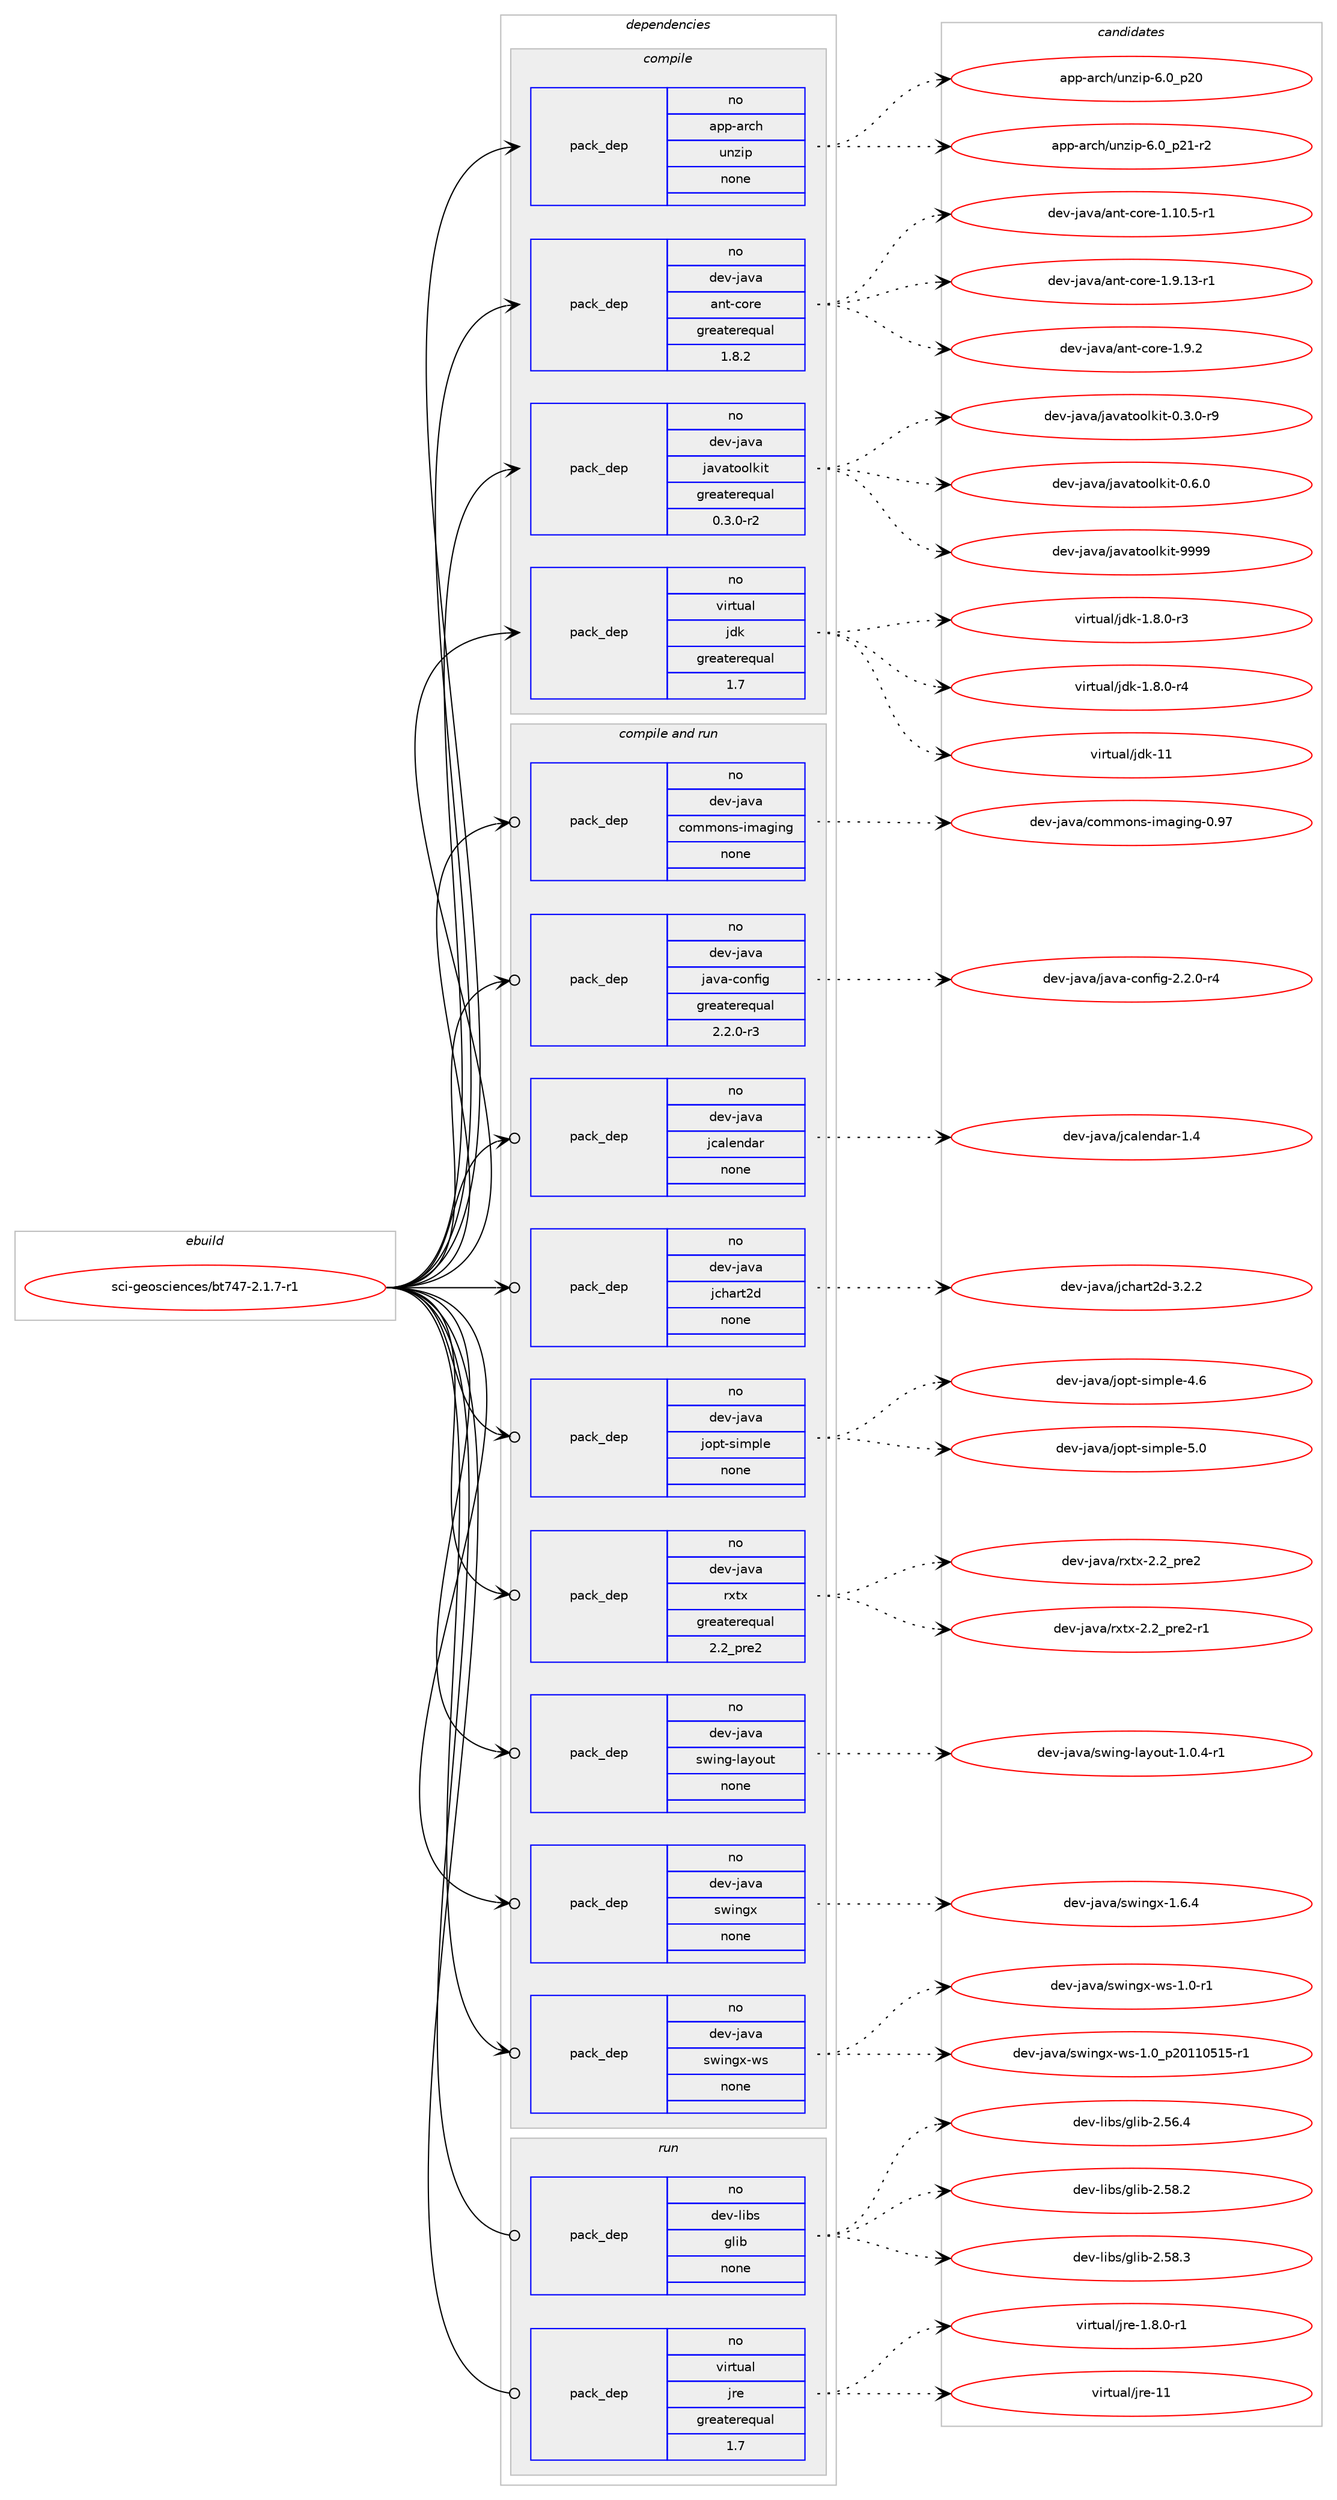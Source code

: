 digraph prolog {

# *************
# Graph options
# *************

newrank=true;
concentrate=true;
compound=true;
graph [rankdir=LR,fontname=Helvetica,fontsize=10,ranksep=1.5];#, ranksep=2.5, nodesep=0.2];
edge  [arrowhead=vee];
node  [fontname=Helvetica,fontsize=10];

# **********
# The ebuild
# **********

subgraph cluster_leftcol {
color=gray;
rank=same;
label=<<i>ebuild</i>>;
id [label="sci-geosciences/bt747-2.1.7-r1", color=red, width=4, href="../sci-geosciences/bt747-2.1.7-r1.svg"];
}

# ****************
# The dependencies
# ****************

subgraph cluster_midcol {
color=gray;
label=<<i>dependencies</i>>;
subgraph cluster_compile {
fillcolor="#eeeeee";
style=filled;
label=<<i>compile</i>>;
subgraph pack1209875 {
dependency1690270 [label=<<TABLE BORDER="0" CELLBORDER="1" CELLSPACING="0" CELLPADDING="4" WIDTH="220"><TR><TD ROWSPAN="6" CELLPADDING="30">pack_dep</TD></TR><TR><TD WIDTH="110">no</TD></TR><TR><TD>app-arch</TD></TR><TR><TD>unzip</TD></TR><TR><TD>none</TD></TR><TR><TD></TD></TR></TABLE>>, shape=none, color=blue];
}
id:e -> dependency1690270:w [weight=20,style="solid",arrowhead="vee"];
subgraph pack1209876 {
dependency1690271 [label=<<TABLE BORDER="0" CELLBORDER="1" CELLSPACING="0" CELLPADDING="4" WIDTH="220"><TR><TD ROWSPAN="6" CELLPADDING="30">pack_dep</TD></TR><TR><TD WIDTH="110">no</TD></TR><TR><TD>dev-java</TD></TR><TR><TD>ant-core</TD></TR><TR><TD>greaterequal</TD></TR><TR><TD>1.8.2</TD></TR></TABLE>>, shape=none, color=blue];
}
id:e -> dependency1690271:w [weight=20,style="solid",arrowhead="vee"];
subgraph pack1209877 {
dependency1690272 [label=<<TABLE BORDER="0" CELLBORDER="1" CELLSPACING="0" CELLPADDING="4" WIDTH="220"><TR><TD ROWSPAN="6" CELLPADDING="30">pack_dep</TD></TR><TR><TD WIDTH="110">no</TD></TR><TR><TD>dev-java</TD></TR><TR><TD>javatoolkit</TD></TR><TR><TD>greaterequal</TD></TR><TR><TD>0.3.0-r2</TD></TR></TABLE>>, shape=none, color=blue];
}
id:e -> dependency1690272:w [weight=20,style="solid",arrowhead="vee"];
subgraph pack1209878 {
dependency1690273 [label=<<TABLE BORDER="0" CELLBORDER="1" CELLSPACING="0" CELLPADDING="4" WIDTH="220"><TR><TD ROWSPAN="6" CELLPADDING="30">pack_dep</TD></TR><TR><TD WIDTH="110">no</TD></TR><TR><TD>virtual</TD></TR><TR><TD>jdk</TD></TR><TR><TD>greaterequal</TD></TR><TR><TD>1.7</TD></TR></TABLE>>, shape=none, color=blue];
}
id:e -> dependency1690273:w [weight=20,style="solid",arrowhead="vee"];
}
subgraph cluster_compileandrun {
fillcolor="#eeeeee";
style=filled;
label=<<i>compile and run</i>>;
subgraph pack1209879 {
dependency1690274 [label=<<TABLE BORDER="0" CELLBORDER="1" CELLSPACING="0" CELLPADDING="4" WIDTH="220"><TR><TD ROWSPAN="6" CELLPADDING="30">pack_dep</TD></TR><TR><TD WIDTH="110">no</TD></TR><TR><TD>dev-java</TD></TR><TR><TD>commons-imaging</TD></TR><TR><TD>none</TD></TR><TR><TD></TD></TR></TABLE>>, shape=none, color=blue];
}
id:e -> dependency1690274:w [weight=20,style="solid",arrowhead="odotvee"];
subgraph pack1209880 {
dependency1690275 [label=<<TABLE BORDER="0" CELLBORDER="1" CELLSPACING="0" CELLPADDING="4" WIDTH="220"><TR><TD ROWSPAN="6" CELLPADDING="30">pack_dep</TD></TR><TR><TD WIDTH="110">no</TD></TR><TR><TD>dev-java</TD></TR><TR><TD>java-config</TD></TR><TR><TD>greaterequal</TD></TR><TR><TD>2.2.0-r3</TD></TR></TABLE>>, shape=none, color=blue];
}
id:e -> dependency1690275:w [weight=20,style="solid",arrowhead="odotvee"];
subgraph pack1209881 {
dependency1690276 [label=<<TABLE BORDER="0" CELLBORDER="1" CELLSPACING="0" CELLPADDING="4" WIDTH="220"><TR><TD ROWSPAN="6" CELLPADDING="30">pack_dep</TD></TR><TR><TD WIDTH="110">no</TD></TR><TR><TD>dev-java</TD></TR><TR><TD>jcalendar</TD></TR><TR><TD>none</TD></TR><TR><TD></TD></TR></TABLE>>, shape=none, color=blue];
}
id:e -> dependency1690276:w [weight=20,style="solid",arrowhead="odotvee"];
subgraph pack1209882 {
dependency1690277 [label=<<TABLE BORDER="0" CELLBORDER="1" CELLSPACING="0" CELLPADDING="4" WIDTH="220"><TR><TD ROWSPAN="6" CELLPADDING="30">pack_dep</TD></TR><TR><TD WIDTH="110">no</TD></TR><TR><TD>dev-java</TD></TR><TR><TD>jchart2d</TD></TR><TR><TD>none</TD></TR><TR><TD></TD></TR></TABLE>>, shape=none, color=blue];
}
id:e -> dependency1690277:w [weight=20,style="solid",arrowhead="odotvee"];
subgraph pack1209883 {
dependency1690278 [label=<<TABLE BORDER="0" CELLBORDER="1" CELLSPACING="0" CELLPADDING="4" WIDTH="220"><TR><TD ROWSPAN="6" CELLPADDING="30">pack_dep</TD></TR><TR><TD WIDTH="110">no</TD></TR><TR><TD>dev-java</TD></TR><TR><TD>jopt-simple</TD></TR><TR><TD>none</TD></TR><TR><TD></TD></TR></TABLE>>, shape=none, color=blue];
}
id:e -> dependency1690278:w [weight=20,style="solid",arrowhead="odotvee"];
subgraph pack1209884 {
dependency1690279 [label=<<TABLE BORDER="0" CELLBORDER="1" CELLSPACING="0" CELLPADDING="4" WIDTH="220"><TR><TD ROWSPAN="6" CELLPADDING="30">pack_dep</TD></TR><TR><TD WIDTH="110">no</TD></TR><TR><TD>dev-java</TD></TR><TR><TD>rxtx</TD></TR><TR><TD>greaterequal</TD></TR><TR><TD>2.2_pre2</TD></TR></TABLE>>, shape=none, color=blue];
}
id:e -> dependency1690279:w [weight=20,style="solid",arrowhead="odotvee"];
subgraph pack1209885 {
dependency1690280 [label=<<TABLE BORDER="0" CELLBORDER="1" CELLSPACING="0" CELLPADDING="4" WIDTH="220"><TR><TD ROWSPAN="6" CELLPADDING="30">pack_dep</TD></TR><TR><TD WIDTH="110">no</TD></TR><TR><TD>dev-java</TD></TR><TR><TD>swing-layout</TD></TR><TR><TD>none</TD></TR><TR><TD></TD></TR></TABLE>>, shape=none, color=blue];
}
id:e -> dependency1690280:w [weight=20,style="solid",arrowhead="odotvee"];
subgraph pack1209886 {
dependency1690281 [label=<<TABLE BORDER="0" CELLBORDER="1" CELLSPACING="0" CELLPADDING="4" WIDTH="220"><TR><TD ROWSPAN="6" CELLPADDING="30">pack_dep</TD></TR><TR><TD WIDTH="110">no</TD></TR><TR><TD>dev-java</TD></TR><TR><TD>swingx</TD></TR><TR><TD>none</TD></TR><TR><TD></TD></TR></TABLE>>, shape=none, color=blue];
}
id:e -> dependency1690281:w [weight=20,style="solid",arrowhead="odotvee"];
subgraph pack1209887 {
dependency1690282 [label=<<TABLE BORDER="0" CELLBORDER="1" CELLSPACING="0" CELLPADDING="4" WIDTH="220"><TR><TD ROWSPAN="6" CELLPADDING="30">pack_dep</TD></TR><TR><TD WIDTH="110">no</TD></TR><TR><TD>dev-java</TD></TR><TR><TD>swingx-ws</TD></TR><TR><TD>none</TD></TR><TR><TD></TD></TR></TABLE>>, shape=none, color=blue];
}
id:e -> dependency1690282:w [weight=20,style="solid",arrowhead="odotvee"];
}
subgraph cluster_run {
fillcolor="#eeeeee";
style=filled;
label=<<i>run</i>>;
subgraph pack1209888 {
dependency1690283 [label=<<TABLE BORDER="0" CELLBORDER="1" CELLSPACING="0" CELLPADDING="4" WIDTH="220"><TR><TD ROWSPAN="6" CELLPADDING="30">pack_dep</TD></TR><TR><TD WIDTH="110">no</TD></TR><TR><TD>dev-libs</TD></TR><TR><TD>glib</TD></TR><TR><TD>none</TD></TR><TR><TD></TD></TR></TABLE>>, shape=none, color=blue];
}
id:e -> dependency1690283:w [weight=20,style="solid",arrowhead="odot"];
subgraph pack1209889 {
dependency1690284 [label=<<TABLE BORDER="0" CELLBORDER="1" CELLSPACING="0" CELLPADDING="4" WIDTH="220"><TR><TD ROWSPAN="6" CELLPADDING="30">pack_dep</TD></TR><TR><TD WIDTH="110">no</TD></TR><TR><TD>virtual</TD></TR><TR><TD>jre</TD></TR><TR><TD>greaterequal</TD></TR><TR><TD>1.7</TD></TR></TABLE>>, shape=none, color=blue];
}
id:e -> dependency1690284:w [weight=20,style="solid",arrowhead="odot"];
}
}

# **************
# The candidates
# **************

subgraph cluster_choices {
rank=same;
color=gray;
label=<<i>candidates</i>>;

subgraph choice1209875 {
color=black;
nodesep=1;
choice971121124597114991044711711012210511245544648951125048 [label="app-arch/unzip-6.0_p20", color=red, width=4,href="../app-arch/unzip-6.0_p20.svg"];
choice9711211245971149910447117110122105112455446489511250494511450 [label="app-arch/unzip-6.0_p21-r2", color=red, width=4,href="../app-arch/unzip-6.0_p21-r2.svg"];
dependency1690270:e -> choice971121124597114991044711711012210511245544648951125048:w [style=dotted,weight="100"];
dependency1690270:e -> choice9711211245971149910447117110122105112455446489511250494511450:w [style=dotted,weight="100"];
}
subgraph choice1209876 {
color=black;
nodesep=1;
choice10010111845106971189747971101164599111114101454946494846534511449 [label="dev-java/ant-core-1.10.5-r1", color=red, width=4,href="../dev-java/ant-core-1.10.5-r1.svg"];
choice10010111845106971189747971101164599111114101454946574649514511449 [label="dev-java/ant-core-1.9.13-r1", color=red, width=4,href="../dev-java/ant-core-1.9.13-r1.svg"];
choice10010111845106971189747971101164599111114101454946574650 [label="dev-java/ant-core-1.9.2", color=red, width=4,href="../dev-java/ant-core-1.9.2.svg"];
dependency1690271:e -> choice10010111845106971189747971101164599111114101454946494846534511449:w [style=dotted,weight="100"];
dependency1690271:e -> choice10010111845106971189747971101164599111114101454946574649514511449:w [style=dotted,weight="100"];
dependency1690271:e -> choice10010111845106971189747971101164599111114101454946574650:w [style=dotted,weight="100"];
}
subgraph choice1209877 {
color=black;
nodesep=1;
choice1001011184510697118974710697118971161111111081071051164548465146484511457 [label="dev-java/javatoolkit-0.3.0-r9", color=red, width=4,href="../dev-java/javatoolkit-0.3.0-r9.svg"];
choice100101118451069711897471069711897116111111108107105116454846544648 [label="dev-java/javatoolkit-0.6.0", color=red, width=4,href="../dev-java/javatoolkit-0.6.0.svg"];
choice1001011184510697118974710697118971161111111081071051164557575757 [label="dev-java/javatoolkit-9999", color=red, width=4,href="../dev-java/javatoolkit-9999.svg"];
dependency1690272:e -> choice1001011184510697118974710697118971161111111081071051164548465146484511457:w [style=dotted,weight="100"];
dependency1690272:e -> choice100101118451069711897471069711897116111111108107105116454846544648:w [style=dotted,weight="100"];
dependency1690272:e -> choice1001011184510697118974710697118971161111111081071051164557575757:w [style=dotted,weight="100"];
}
subgraph choice1209878 {
color=black;
nodesep=1;
choice11810511411611797108471061001074549465646484511451 [label="virtual/jdk-1.8.0-r3", color=red, width=4,href="../virtual/jdk-1.8.0-r3.svg"];
choice11810511411611797108471061001074549465646484511452 [label="virtual/jdk-1.8.0-r4", color=red, width=4,href="../virtual/jdk-1.8.0-r4.svg"];
choice1181051141161179710847106100107454949 [label="virtual/jdk-11", color=red, width=4,href="../virtual/jdk-11.svg"];
dependency1690273:e -> choice11810511411611797108471061001074549465646484511451:w [style=dotted,weight="100"];
dependency1690273:e -> choice11810511411611797108471061001074549465646484511452:w [style=dotted,weight="100"];
dependency1690273:e -> choice1181051141161179710847106100107454949:w [style=dotted,weight="100"];
}
subgraph choice1209879 {
color=black;
nodesep=1;
choice100101118451069711897479911110910911111011545105109971031051101034548465755 [label="dev-java/commons-imaging-0.97", color=red, width=4,href="../dev-java/commons-imaging-0.97.svg"];
dependency1690274:e -> choice100101118451069711897479911110910911111011545105109971031051101034548465755:w [style=dotted,weight="100"];
}
subgraph choice1209880 {
color=black;
nodesep=1;
choice10010111845106971189747106971189745991111101021051034550465046484511452 [label="dev-java/java-config-2.2.0-r4", color=red, width=4,href="../dev-java/java-config-2.2.0-r4.svg"];
dependency1690275:e -> choice10010111845106971189747106971189745991111101021051034550465046484511452:w [style=dotted,weight="100"];
}
subgraph choice1209881 {
color=black;
nodesep=1;
choice1001011184510697118974710699971081011101009711445494652 [label="dev-java/jcalendar-1.4", color=red, width=4,href="../dev-java/jcalendar-1.4.svg"];
dependency1690276:e -> choice1001011184510697118974710699971081011101009711445494652:w [style=dotted,weight="100"];
}
subgraph choice1209882 {
color=black;
nodesep=1;
choice10010111845106971189747106991049711411650100455146504650 [label="dev-java/jchart2d-3.2.2", color=red, width=4,href="../dev-java/jchart2d-3.2.2.svg"];
dependency1690277:e -> choice10010111845106971189747106991049711411650100455146504650:w [style=dotted,weight="100"];
}
subgraph choice1209883 {
color=black;
nodesep=1;
choice100101118451069711897471061111121164511510510911210810145524654 [label="dev-java/jopt-simple-4.6", color=red, width=4,href="../dev-java/jopt-simple-4.6.svg"];
choice100101118451069711897471061111121164511510510911210810145534648 [label="dev-java/jopt-simple-5.0", color=red, width=4,href="../dev-java/jopt-simple-5.0.svg"];
dependency1690278:e -> choice100101118451069711897471061111121164511510510911210810145524654:w [style=dotted,weight="100"];
dependency1690278:e -> choice100101118451069711897471061111121164511510510911210810145534648:w [style=dotted,weight="100"];
}
subgraph choice1209884 {
color=black;
nodesep=1;
choice10010111845106971189747114120116120455046509511211410150 [label="dev-java/rxtx-2.2_pre2", color=red, width=4,href="../dev-java/rxtx-2.2_pre2.svg"];
choice100101118451069711897471141201161204550465095112114101504511449 [label="dev-java/rxtx-2.2_pre2-r1", color=red, width=4,href="../dev-java/rxtx-2.2_pre2-r1.svg"];
dependency1690279:e -> choice10010111845106971189747114120116120455046509511211410150:w [style=dotted,weight="100"];
dependency1690279:e -> choice100101118451069711897471141201161204550465095112114101504511449:w [style=dotted,weight="100"];
}
subgraph choice1209885 {
color=black;
nodesep=1;
choice1001011184510697118974711511910511010345108971211111171164549464846524511449 [label="dev-java/swing-layout-1.0.4-r1", color=red, width=4,href="../dev-java/swing-layout-1.0.4-r1.svg"];
dependency1690280:e -> choice1001011184510697118974711511910511010345108971211111171164549464846524511449:w [style=dotted,weight="100"];
}
subgraph choice1209886 {
color=black;
nodesep=1;
choice10010111845106971189747115119105110103120454946544652 [label="dev-java/swingx-1.6.4", color=red, width=4,href="../dev-java/swingx-1.6.4.svg"];
dependency1690281:e -> choice10010111845106971189747115119105110103120454946544652:w [style=dotted,weight="100"];
}
subgraph choice1209887 {
color=black;
nodesep=1;
choice1001011184510697118974711511910511010312045119115454946484511449 [label="dev-java/swingx-ws-1.0-r1", color=red, width=4,href="../dev-java/swingx-ws-1.0-r1.svg"];
choice1001011184510697118974711511910511010312045119115454946489511250484949485349534511449 [label="dev-java/swingx-ws-1.0_p20110515-r1", color=red, width=4,href="../dev-java/swingx-ws-1.0_p20110515-r1.svg"];
dependency1690282:e -> choice1001011184510697118974711511910511010312045119115454946484511449:w [style=dotted,weight="100"];
dependency1690282:e -> choice1001011184510697118974711511910511010312045119115454946489511250484949485349534511449:w [style=dotted,weight="100"];
}
subgraph choice1209888 {
color=black;
nodesep=1;
choice1001011184510810598115471031081059845504653544652 [label="dev-libs/glib-2.56.4", color=red, width=4,href="../dev-libs/glib-2.56.4.svg"];
choice1001011184510810598115471031081059845504653564650 [label="dev-libs/glib-2.58.2", color=red, width=4,href="../dev-libs/glib-2.58.2.svg"];
choice1001011184510810598115471031081059845504653564651 [label="dev-libs/glib-2.58.3", color=red, width=4,href="../dev-libs/glib-2.58.3.svg"];
dependency1690283:e -> choice1001011184510810598115471031081059845504653544652:w [style=dotted,weight="100"];
dependency1690283:e -> choice1001011184510810598115471031081059845504653564650:w [style=dotted,weight="100"];
dependency1690283:e -> choice1001011184510810598115471031081059845504653564651:w [style=dotted,weight="100"];
}
subgraph choice1209889 {
color=black;
nodesep=1;
choice11810511411611797108471061141014549465646484511449 [label="virtual/jre-1.8.0-r1", color=red, width=4,href="../virtual/jre-1.8.0-r1.svg"];
choice1181051141161179710847106114101454949 [label="virtual/jre-11", color=red, width=4,href="../virtual/jre-11.svg"];
dependency1690284:e -> choice11810511411611797108471061141014549465646484511449:w [style=dotted,weight="100"];
dependency1690284:e -> choice1181051141161179710847106114101454949:w [style=dotted,weight="100"];
}
}

}

